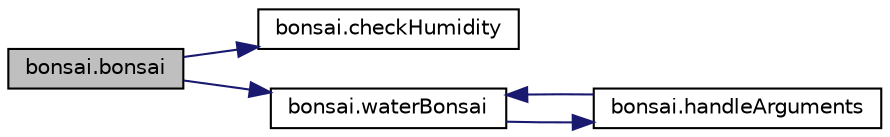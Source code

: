 digraph "bonsai.bonsai"
{
  edge [fontname="Helvetica",fontsize="10",labelfontname="Helvetica",labelfontsize="10"];
  node [fontname="Helvetica",fontsize="10",shape=record];
  rankdir="LR";
  Node1 [label="bonsai.bonsai",height=0.2,width=0.4,color="black", fillcolor="grey75", style="filled" fontcolor="black"];
  Node1 -> Node2 [color="midnightblue",fontsize="10",style="solid",fontname="Helvetica"];
  Node2 [label="bonsai.checkHumidity",height=0.2,width=0.4,color="black", fillcolor="white", style="filled",URL="$namespacebonsai.html#a050126bbe9c0f35a602b91bdb226faa9"];
  Node1 -> Node3 [color="midnightblue",fontsize="10",style="solid",fontname="Helvetica"];
  Node3 [label="bonsai.waterBonsai",height=0.2,width=0.4,color="black", fillcolor="white", style="filled",URL="$namespacebonsai.html#ae1f9bd97f2508bef5fd89ccaaf082102"];
  Node3 -> Node4 [color="midnightblue",fontsize="10",style="solid",fontname="Helvetica"];
  Node4 [label="bonsai.handleArguments",height=0.2,width=0.4,color="black", fillcolor="white", style="filled",URL="$namespacebonsai.html#a300af3d7b82885b194c23cbe8516883c"];
  Node4 -> Node3 [color="midnightblue",fontsize="10",style="solid",fontname="Helvetica"];
}
